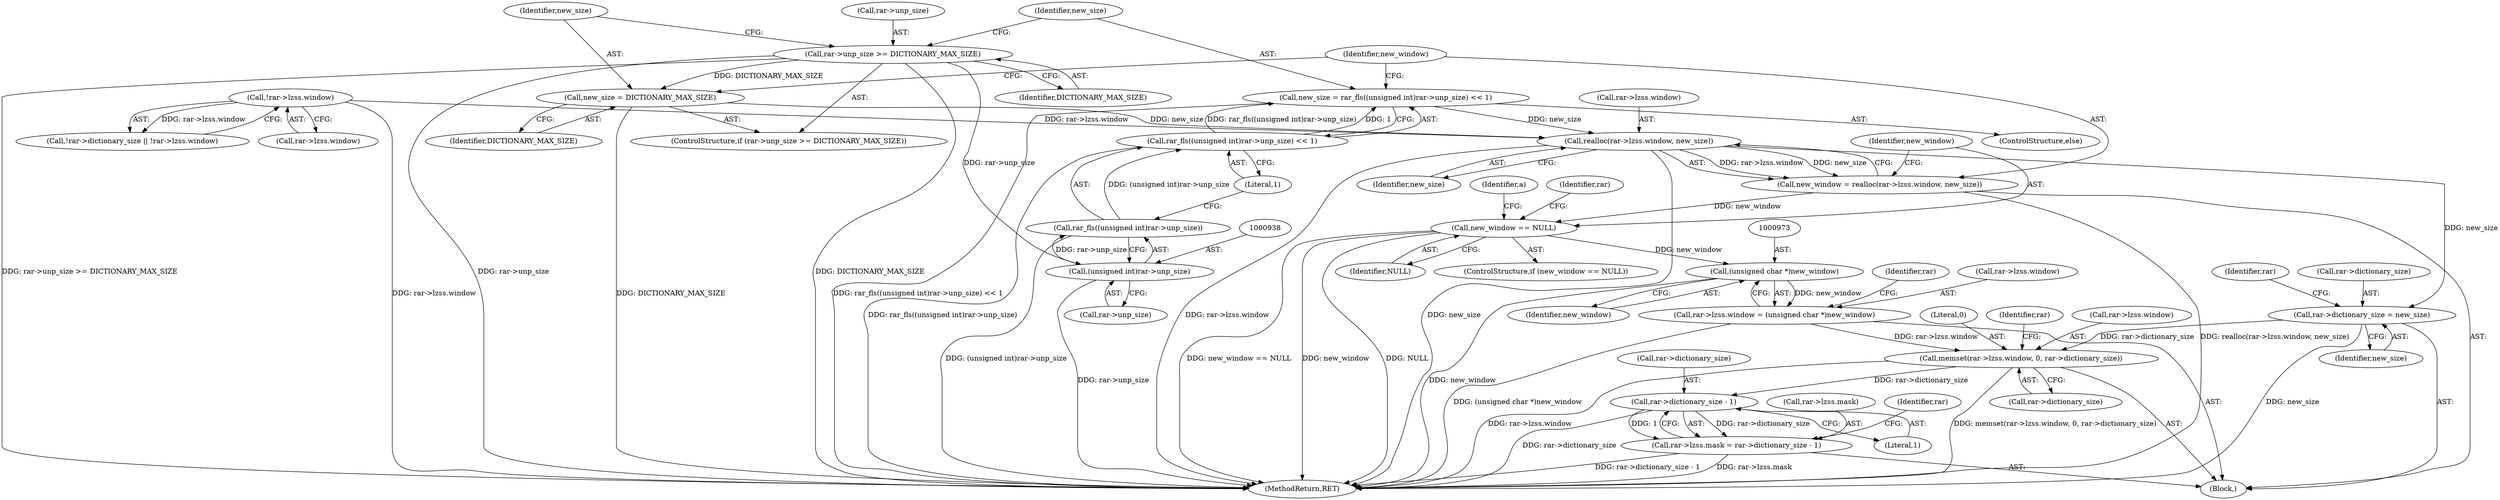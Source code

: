 digraph "0_libarchive_05caadc7eedbef471ac9610809ba683f0c698700@API" {
"1000945" [label="(Call,realloc(rar->lzss.window, new_size))"];
"1000914" [label="(Call,!rar->lzss.window)"];
"1000933" [label="(Call,new_size = rar_fls((unsigned int)rar->unp_size) << 1)"];
"1000935" [label="(Call,rar_fls((unsigned int)rar->unp_size) << 1)"];
"1000936" [label="(Call,rar_fls((unsigned int)rar->unp_size))"];
"1000937" [label="(Call,(unsigned int)rar->unp_size)"];
"1000924" [label="(Call,rar->unp_size >= DICTIONARY_MAX_SIZE)"];
"1000929" [label="(Call,new_size = DICTIONARY_MAX_SIZE)"];
"1000943" [label="(Call,new_window = realloc(rar->lzss.window, new_size))"];
"1000953" [label="(Call,new_window == NULL)"];
"1000972" [label="(Call,(unsigned char *)new_window)"];
"1000966" [label="(Call,rar->lzss.window = (unsigned char *)new_window)"];
"1000980" [label="(Call,memset(rar->lzss.window, 0, rar->dictionary_size))"];
"1000996" [label="(Call,rar->dictionary_size - 1)"];
"1000990" [label="(Call,rar->lzss.mask = rar->dictionary_size - 1)"];
"1000975" [label="(Call,rar->dictionary_size = new_size)"];
"1000946" [label="(Call,rar->lzss.window)"];
"1000932" [label="(ControlStructure,else)"];
"1000928" [label="(Identifier,DICTIONARY_MAX_SIZE)"];
"1000952" [label="(ControlStructure,if (new_window == NULL))"];
"1001000" [label="(Literal,1)"];
"1000953" [label="(Call,new_window == NULL)"];
"1000981" [label="(Call,rar->lzss.window)"];
"1001023" [label="(MethodReturn,RET)"];
"1000955" [label="(Identifier,NULL)"];
"1000977" [label="(Identifier,rar)"];
"1000980" [label="(Call,memset(rar->lzss.window, 0, rar->dictionary_size))"];
"1000987" [label="(Call,rar->dictionary_size)"];
"1000990" [label="(Call,rar->lzss.mask = rar->dictionary_size - 1)"];
"1000933" [label="(Call,new_size = rar_fls((unsigned int)rar->unp_size) << 1)"];
"1000960" [label="(Identifier,a)"];
"1000915" [label="(Call,rar->lzss.window)"];
"1000966" [label="(Call,rar->lzss.window = (unsigned char *)new_window)"];
"1000942" [label="(Literal,1)"];
"1000936" [label="(Call,rar_fls((unsigned int)rar->unp_size))"];
"1000983" [label="(Identifier,rar)"];
"1000951" [label="(Identifier,new_size)"];
"1000976" [label="(Call,rar->dictionary_size)"];
"1000975" [label="(Call,rar->dictionary_size = new_size)"];
"1000943" [label="(Call,new_window = realloc(rar->lzss.window, new_size))"];
"1000909" [label="(Call,!rar->dictionary_size || !rar->lzss.window)"];
"1000979" [label="(Identifier,new_size)"];
"1000944" [label="(Identifier,new_window)"];
"1000991" [label="(Call,rar->lzss.mask)"];
"1000923" [label="(ControlStructure,if (rar->unp_size >= DICTIONARY_MAX_SIZE))"];
"1000986" [label="(Literal,0)"];
"1000935" [label="(Call,rar_fls((unsigned int)rar->unp_size) << 1)"];
"1000931" [label="(Identifier,DICTIONARY_MAX_SIZE)"];
"1000929" [label="(Call,new_size = DICTIONARY_MAX_SIZE)"];
"1000969" [label="(Identifier,rar)"];
"1000925" [label="(Call,rar->unp_size)"];
"1001003" [label="(Identifier,rar)"];
"1000934" [label="(Identifier,new_size)"];
"1000937" [label="(Call,(unsigned int)rar->unp_size)"];
"1000974" [label="(Identifier,new_window)"];
"1000920" [label="(Block,)"];
"1000967" [label="(Call,rar->lzss.window)"];
"1000945" [label="(Call,realloc(rar->lzss.window, new_size))"];
"1000954" [label="(Identifier,new_window)"];
"1000972" [label="(Call,(unsigned char *)new_window)"];
"1000997" [label="(Call,rar->dictionary_size)"];
"1000924" [label="(Call,rar->unp_size >= DICTIONARY_MAX_SIZE)"];
"1000939" [label="(Call,rar->unp_size)"];
"1000930" [label="(Identifier,new_size)"];
"1000996" [label="(Call,rar->dictionary_size - 1)"];
"1000914" [label="(Call,!rar->lzss.window)"];
"1000993" [label="(Identifier,rar)"];
"1000945" -> "1000943"  [label="AST: "];
"1000945" -> "1000951"  [label="CFG: "];
"1000946" -> "1000945"  [label="AST: "];
"1000951" -> "1000945"  [label="AST: "];
"1000943" -> "1000945"  [label="CFG: "];
"1000945" -> "1001023"  [label="DDG: rar->lzss.window"];
"1000945" -> "1001023"  [label="DDG: new_size"];
"1000945" -> "1000943"  [label="DDG: rar->lzss.window"];
"1000945" -> "1000943"  [label="DDG: new_size"];
"1000914" -> "1000945"  [label="DDG: rar->lzss.window"];
"1000933" -> "1000945"  [label="DDG: new_size"];
"1000929" -> "1000945"  [label="DDG: new_size"];
"1000945" -> "1000975"  [label="DDG: new_size"];
"1000914" -> "1000909"  [label="AST: "];
"1000914" -> "1000915"  [label="CFG: "];
"1000915" -> "1000914"  [label="AST: "];
"1000909" -> "1000914"  [label="CFG: "];
"1000914" -> "1001023"  [label="DDG: rar->lzss.window"];
"1000914" -> "1000909"  [label="DDG: rar->lzss.window"];
"1000933" -> "1000932"  [label="AST: "];
"1000933" -> "1000935"  [label="CFG: "];
"1000934" -> "1000933"  [label="AST: "];
"1000935" -> "1000933"  [label="AST: "];
"1000944" -> "1000933"  [label="CFG: "];
"1000933" -> "1001023"  [label="DDG: rar_fls((unsigned int)rar->unp_size) << 1"];
"1000935" -> "1000933"  [label="DDG: rar_fls((unsigned int)rar->unp_size)"];
"1000935" -> "1000933"  [label="DDG: 1"];
"1000935" -> "1000942"  [label="CFG: "];
"1000936" -> "1000935"  [label="AST: "];
"1000942" -> "1000935"  [label="AST: "];
"1000935" -> "1001023"  [label="DDG: rar_fls((unsigned int)rar->unp_size)"];
"1000936" -> "1000935"  [label="DDG: (unsigned int)rar->unp_size"];
"1000936" -> "1000937"  [label="CFG: "];
"1000937" -> "1000936"  [label="AST: "];
"1000942" -> "1000936"  [label="CFG: "];
"1000936" -> "1001023"  [label="DDG: (unsigned int)rar->unp_size"];
"1000937" -> "1000936"  [label="DDG: rar->unp_size"];
"1000937" -> "1000939"  [label="CFG: "];
"1000938" -> "1000937"  [label="AST: "];
"1000939" -> "1000937"  [label="AST: "];
"1000937" -> "1001023"  [label="DDG: rar->unp_size"];
"1000924" -> "1000937"  [label="DDG: rar->unp_size"];
"1000924" -> "1000923"  [label="AST: "];
"1000924" -> "1000928"  [label="CFG: "];
"1000925" -> "1000924"  [label="AST: "];
"1000928" -> "1000924"  [label="AST: "];
"1000930" -> "1000924"  [label="CFG: "];
"1000934" -> "1000924"  [label="CFG: "];
"1000924" -> "1001023"  [label="DDG: rar->unp_size"];
"1000924" -> "1001023"  [label="DDG: DICTIONARY_MAX_SIZE"];
"1000924" -> "1001023"  [label="DDG: rar->unp_size >= DICTIONARY_MAX_SIZE"];
"1000924" -> "1000929"  [label="DDG: DICTIONARY_MAX_SIZE"];
"1000929" -> "1000923"  [label="AST: "];
"1000929" -> "1000931"  [label="CFG: "];
"1000930" -> "1000929"  [label="AST: "];
"1000931" -> "1000929"  [label="AST: "];
"1000944" -> "1000929"  [label="CFG: "];
"1000929" -> "1001023"  [label="DDG: DICTIONARY_MAX_SIZE"];
"1000943" -> "1000920"  [label="AST: "];
"1000944" -> "1000943"  [label="AST: "];
"1000954" -> "1000943"  [label="CFG: "];
"1000943" -> "1001023"  [label="DDG: realloc(rar->lzss.window, new_size)"];
"1000943" -> "1000953"  [label="DDG: new_window"];
"1000953" -> "1000952"  [label="AST: "];
"1000953" -> "1000955"  [label="CFG: "];
"1000954" -> "1000953"  [label="AST: "];
"1000955" -> "1000953"  [label="AST: "];
"1000960" -> "1000953"  [label="CFG: "];
"1000969" -> "1000953"  [label="CFG: "];
"1000953" -> "1001023"  [label="DDG: new_window == NULL"];
"1000953" -> "1001023"  [label="DDG: new_window"];
"1000953" -> "1001023"  [label="DDG: NULL"];
"1000953" -> "1000972"  [label="DDG: new_window"];
"1000972" -> "1000966"  [label="AST: "];
"1000972" -> "1000974"  [label="CFG: "];
"1000973" -> "1000972"  [label="AST: "];
"1000974" -> "1000972"  [label="AST: "];
"1000966" -> "1000972"  [label="CFG: "];
"1000972" -> "1001023"  [label="DDG: new_window"];
"1000972" -> "1000966"  [label="DDG: new_window"];
"1000966" -> "1000920"  [label="AST: "];
"1000967" -> "1000966"  [label="AST: "];
"1000977" -> "1000966"  [label="CFG: "];
"1000966" -> "1001023"  [label="DDG: (unsigned char *)new_window"];
"1000966" -> "1000980"  [label="DDG: rar->lzss.window"];
"1000980" -> "1000920"  [label="AST: "];
"1000980" -> "1000987"  [label="CFG: "];
"1000981" -> "1000980"  [label="AST: "];
"1000986" -> "1000980"  [label="AST: "];
"1000987" -> "1000980"  [label="AST: "];
"1000993" -> "1000980"  [label="CFG: "];
"1000980" -> "1001023"  [label="DDG: rar->lzss.window"];
"1000980" -> "1001023"  [label="DDG: memset(rar->lzss.window, 0, rar->dictionary_size)"];
"1000975" -> "1000980"  [label="DDG: rar->dictionary_size"];
"1000980" -> "1000996"  [label="DDG: rar->dictionary_size"];
"1000996" -> "1000990"  [label="AST: "];
"1000996" -> "1001000"  [label="CFG: "];
"1000997" -> "1000996"  [label="AST: "];
"1001000" -> "1000996"  [label="AST: "];
"1000990" -> "1000996"  [label="CFG: "];
"1000996" -> "1001023"  [label="DDG: rar->dictionary_size"];
"1000996" -> "1000990"  [label="DDG: rar->dictionary_size"];
"1000996" -> "1000990"  [label="DDG: 1"];
"1000990" -> "1000920"  [label="AST: "];
"1000991" -> "1000990"  [label="AST: "];
"1001003" -> "1000990"  [label="CFG: "];
"1000990" -> "1001023"  [label="DDG: rar->dictionary_size - 1"];
"1000990" -> "1001023"  [label="DDG: rar->lzss.mask"];
"1000975" -> "1000920"  [label="AST: "];
"1000975" -> "1000979"  [label="CFG: "];
"1000976" -> "1000975"  [label="AST: "];
"1000979" -> "1000975"  [label="AST: "];
"1000983" -> "1000975"  [label="CFG: "];
"1000975" -> "1001023"  [label="DDG: new_size"];
}
